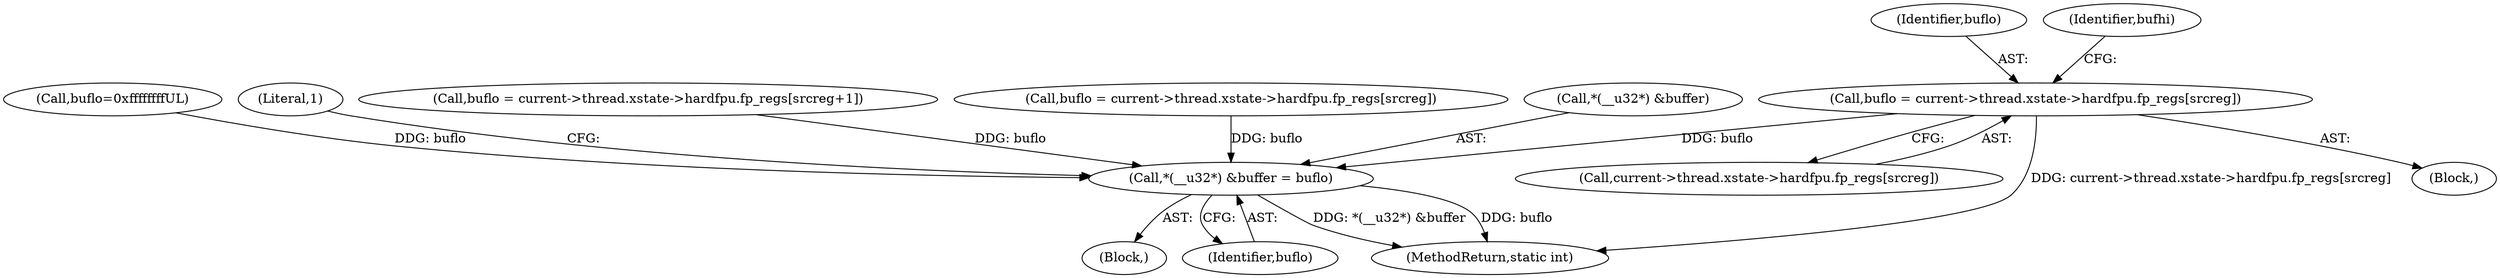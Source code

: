 digraph "0_linux_a8b0ca17b80e92faab46ee7179ba9e99ccb61233_25@API" {
"1000209" [label="(Call,buflo = current->thread.xstate->hardfpu.fp_regs[srcreg])"];
"1000278" [label="(Call,*(__u32*) &buffer = buflo)"];
"1000210" [label="(Identifier,buflo)"];
"1000223" [label="(Identifier,bufhi)"];
"1000149" [label="(Call,buflo=0xffffffffUL)"];
"1000211" [label="(Call,current->thread.xstate->hardfpu.fp_regs[srcreg])"];
"1000209" [label="(Call,buflo = current->thread.xstate->hardfpu.fp_regs[srcreg])"];
"1000323" [label="(MethodReturn,static int)"];
"1000288" [label="(Literal,1)"];
"1000278" [label="(Call,*(__u32*) &buffer = buflo)"];
"1000146" [label="(Block,)"];
"1000252" [label="(Call,buflo = current->thread.xstate->hardfpu.fp_regs[srcreg+1])"];
"1000191" [label="(Call,buflo = current->thread.xstate->hardfpu.fp_regs[srcreg])"];
"1000208" [label="(Block,)"];
"1000284" [label="(Identifier,buflo)"];
"1000279" [label="(Call,*(__u32*) &buffer)"];
"1000209" -> "1000208"  [label="AST: "];
"1000209" -> "1000211"  [label="CFG: "];
"1000210" -> "1000209"  [label="AST: "];
"1000211" -> "1000209"  [label="AST: "];
"1000223" -> "1000209"  [label="CFG: "];
"1000209" -> "1000323"  [label="DDG: current->thread.xstate->hardfpu.fp_regs[srcreg]"];
"1000209" -> "1000278"  [label="DDG: buflo"];
"1000278" -> "1000146"  [label="AST: "];
"1000278" -> "1000284"  [label="CFG: "];
"1000279" -> "1000278"  [label="AST: "];
"1000284" -> "1000278"  [label="AST: "];
"1000288" -> "1000278"  [label="CFG: "];
"1000278" -> "1000323"  [label="DDG: buflo"];
"1000278" -> "1000323"  [label="DDG: *(__u32*) &buffer"];
"1000252" -> "1000278"  [label="DDG: buflo"];
"1000149" -> "1000278"  [label="DDG: buflo"];
"1000191" -> "1000278"  [label="DDG: buflo"];
}

